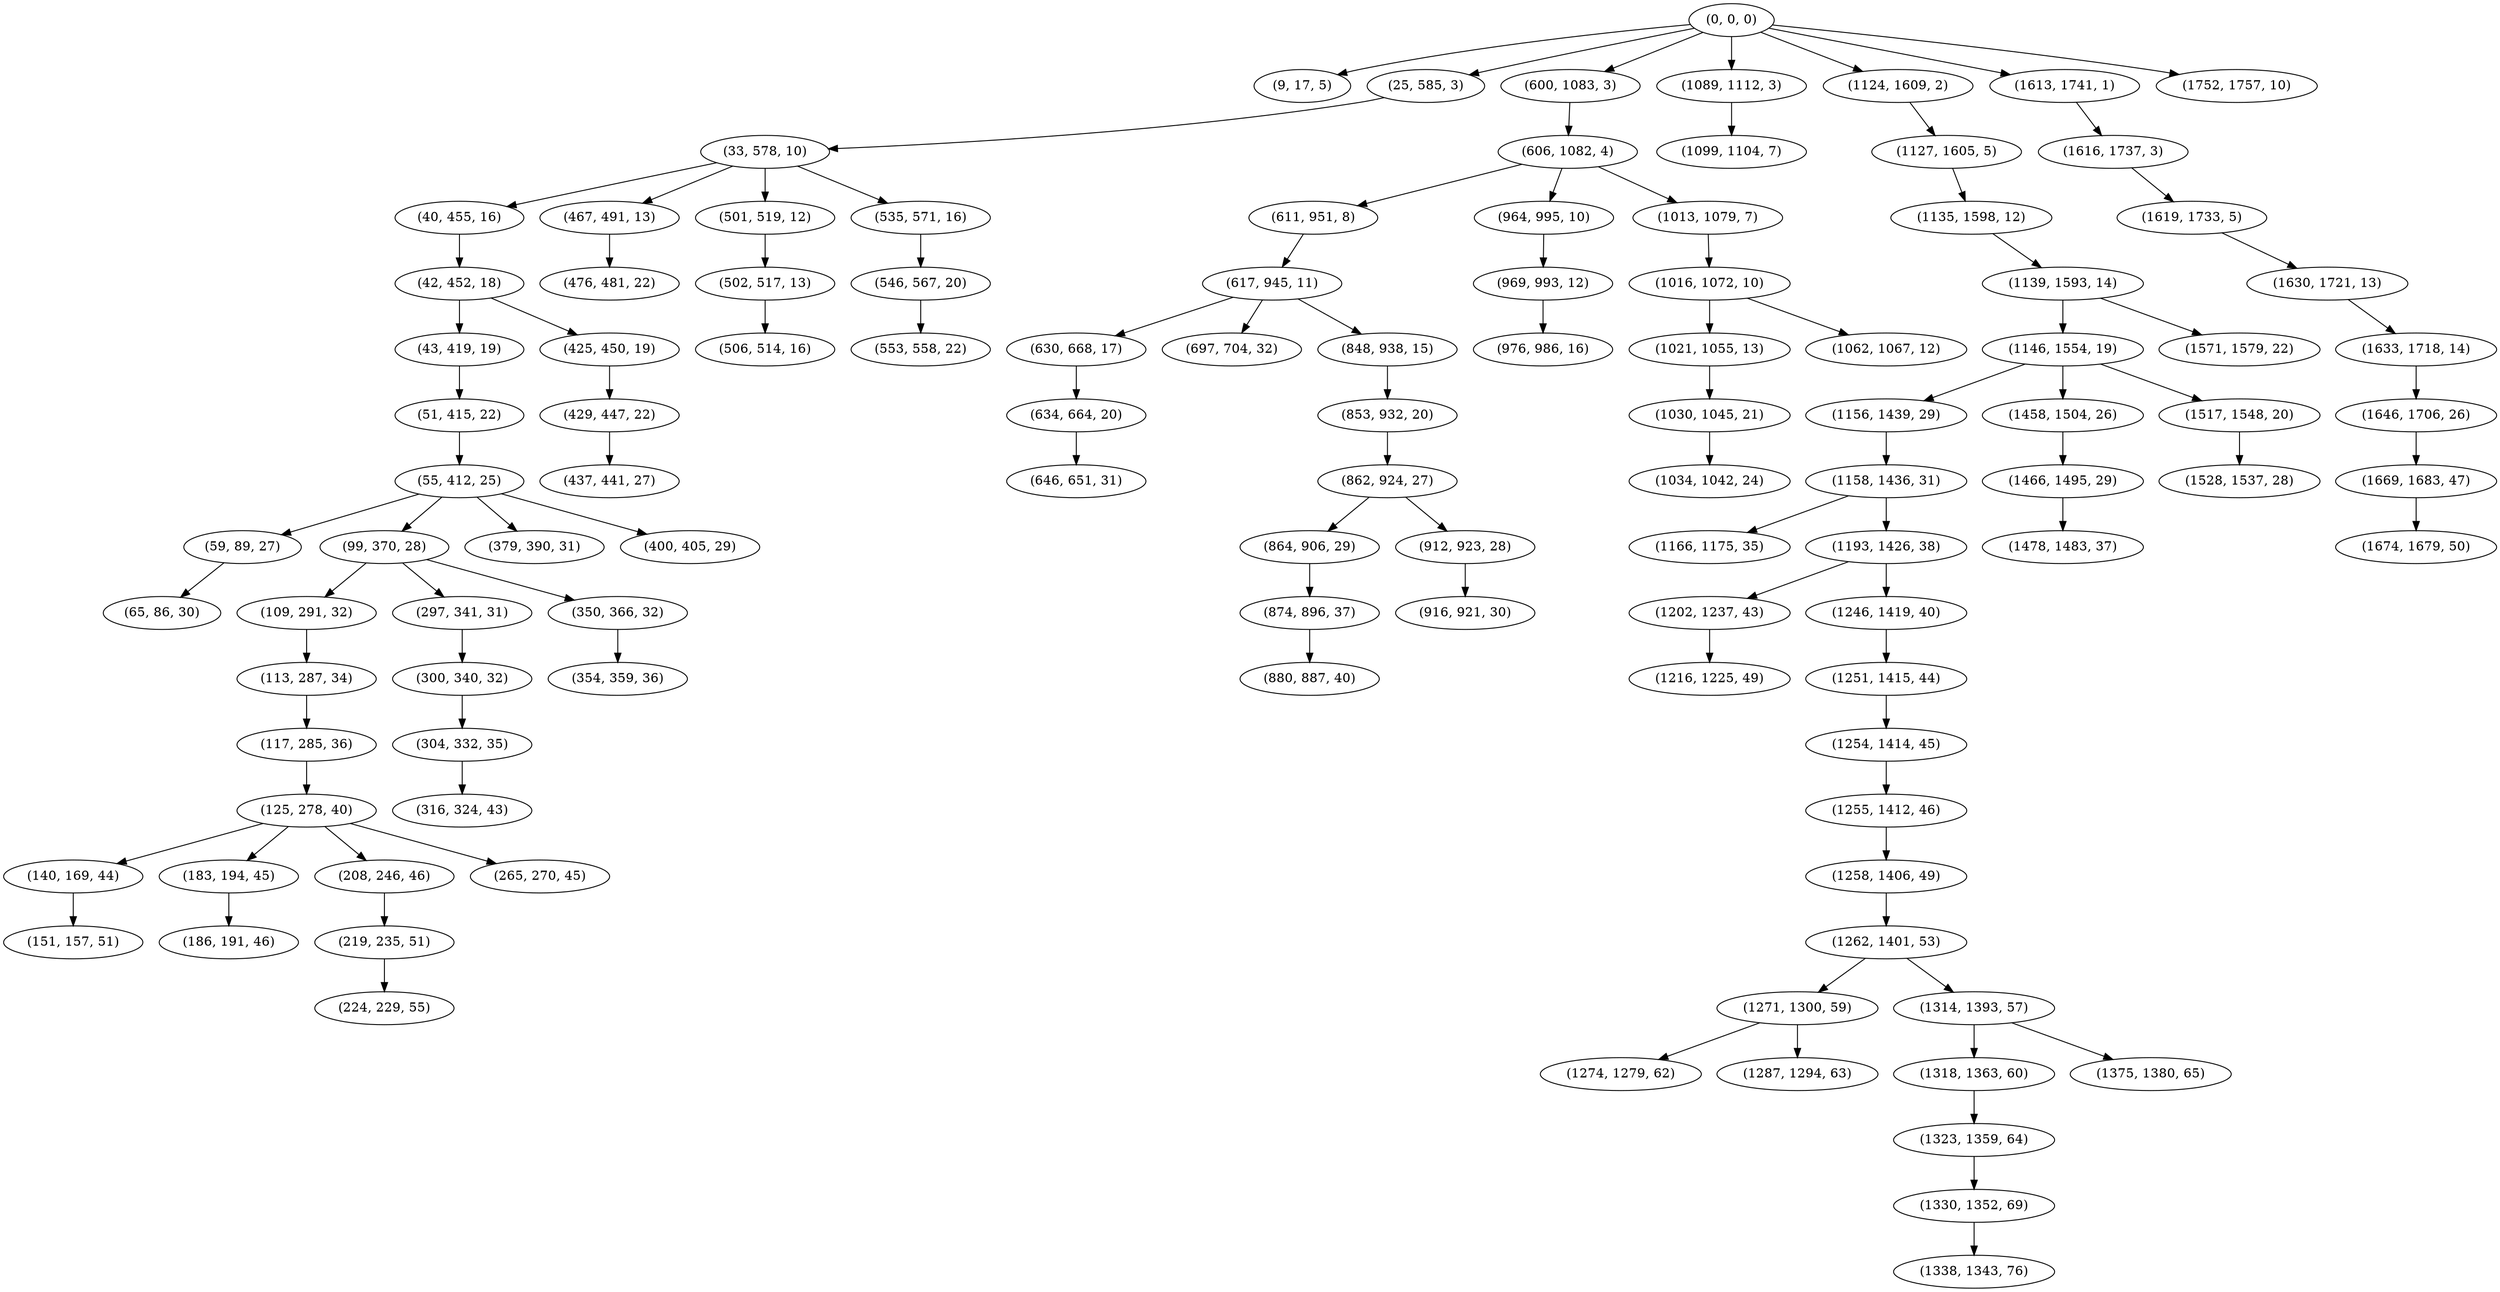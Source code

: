 digraph tree {
    "(0, 0, 0)";
    "(9, 17, 5)";
    "(25, 585, 3)";
    "(33, 578, 10)";
    "(40, 455, 16)";
    "(42, 452, 18)";
    "(43, 419, 19)";
    "(51, 415, 22)";
    "(55, 412, 25)";
    "(59, 89, 27)";
    "(65, 86, 30)";
    "(99, 370, 28)";
    "(109, 291, 32)";
    "(113, 287, 34)";
    "(117, 285, 36)";
    "(125, 278, 40)";
    "(140, 169, 44)";
    "(151, 157, 51)";
    "(183, 194, 45)";
    "(186, 191, 46)";
    "(208, 246, 46)";
    "(219, 235, 51)";
    "(224, 229, 55)";
    "(265, 270, 45)";
    "(297, 341, 31)";
    "(300, 340, 32)";
    "(304, 332, 35)";
    "(316, 324, 43)";
    "(350, 366, 32)";
    "(354, 359, 36)";
    "(379, 390, 31)";
    "(400, 405, 29)";
    "(425, 450, 19)";
    "(429, 447, 22)";
    "(437, 441, 27)";
    "(467, 491, 13)";
    "(476, 481, 22)";
    "(501, 519, 12)";
    "(502, 517, 13)";
    "(506, 514, 16)";
    "(535, 571, 16)";
    "(546, 567, 20)";
    "(553, 558, 22)";
    "(600, 1083, 3)";
    "(606, 1082, 4)";
    "(611, 951, 8)";
    "(617, 945, 11)";
    "(630, 668, 17)";
    "(634, 664, 20)";
    "(646, 651, 31)";
    "(697, 704, 32)";
    "(848, 938, 15)";
    "(853, 932, 20)";
    "(862, 924, 27)";
    "(864, 906, 29)";
    "(874, 896, 37)";
    "(880, 887, 40)";
    "(912, 923, 28)";
    "(916, 921, 30)";
    "(964, 995, 10)";
    "(969, 993, 12)";
    "(976, 986, 16)";
    "(1013, 1079, 7)";
    "(1016, 1072, 10)";
    "(1021, 1055, 13)";
    "(1030, 1045, 21)";
    "(1034, 1042, 24)";
    "(1062, 1067, 12)";
    "(1089, 1112, 3)";
    "(1099, 1104, 7)";
    "(1124, 1609, 2)";
    "(1127, 1605, 5)";
    "(1135, 1598, 12)";
    "(1139, 1593, 14)";
    "(1146, 1554, 19)";
    "(1156, 1439, 29)";
    "(1158, 1436, 31)";
    "(1166, 1175, 35)";
    "(1193, 1426, 38)";
    "(1202, 1237, 43)";
    "(1216, 1225, 49)";
    "(1246, 1419, 40)";
    "(1251, 1415, 44)";
    "(1254, 1414, 45)";
    "(1255, 1412, 46)";
    "(1258, 1406, 49)";
    "(1262, 1401, 53)";
    "(1271, 1300, 59)";
    "(1274, 1279, 62)";
    "(1287, 1294, 63)";
    "(1314, 1393, 57)";
    "(1318, 1363, 60)";
    "(1323, 1359, 64)";
    "(1330, 1352, 69)";
    "(1338, 1343, 76)";
    "(1375, 1380, 65)";
    "(1458, 1504, 26)";
    "(1466, 1495, 29)";
    "(1478, 1483, 37)";
    "(1517, 1548, 20)";
    "(1528, 1537, 28)";
    "(1571, 1579, 22)";
    "(1613, 1741, 1)";
    "(1616, 1737, 3)";
    "(1619, 1733, 5)";
    "(1630, 1721, 13)";
    "(1633, 1718, 14)";
    "(1646, 1706, 26)";
    "(1669, 1683, 47)";
    "(1674, 1679, 50)";
    "(1752, 1757, 10)";
    "(0, 0, 0)" -> "(9, 17, 5)";
    "(0, 0, 0)" -> "(25, 585, 3)";
    "(0, 0, 0)" -> "(600, 1083, 3)";
    "(0, 0, 0)" -> "(1089, 1112, 3)";
    "(0, 0, 0)" -> "(1124, 1609, 2)";
    "(0, 0, 0)" -> "(1613, 1741, 1)";
    "(0, 0, 0)" -> "(1752, 1757, 10)";
    "(25, 585, 3)" -> "(33, 578, 10)";
    "(33, 578, 10)" -> "(40, 455, 16)";
    "(33, 578, 10)" -> "(467, 491, 13)";
    "(33, 578, 10)" -> "(501, 519, 12)";
    "(33, 578, 10)" -> "(535, 571, 16)";
    "(40, 455, 16)" -> "(42, 452, 18)";
    "(42, 452, 18)" -> "(43, 419, 19)";
    "(42, 452, 18)" -> "(425, 450, 19)";
    "(43, 419, 19)" -> "(51, 415, 22)";
    "(51, 415, 22)" -> "(55, 412, 25)";
    "(55, 412, 25)" -> "(59, 89, 27)";
    "(55, 412, 25)" -> "(99, 370, 28)";
    "(55, 412, 25)" -> "(379, 390, 31)";
    "(55, 412, 25)" -> "(400, 405, 29)";
    "(59, 89, 27)" -> "(65, 86, 30)";
    "(99, 370, 28)" -> "(109, 291, 32)";
    "(99, 370, 28)" -> "(297, 341, 31)";
    "(99, 370, 28)" -> "(350, 366, 32)";
    "(109, 291, 32)" -> "(113, 287, 34)";
    "(113, 287, 34)" -> "(117, 285, 36)";
    "(117, 285, 36)" -> "(125, 278, 40)";
    "(125, 278, 40)" -> "(140, 169, 44)";
    "(125, 278, 40)" -> "(183, 194, 45)";
    "(125, 278, 40)" -> "(208, 246, 46)";
    "(125, 278, 40)" -> "(265, 270, 45)";
    "(140, 169, 44)" -> "(151, 157, 51)";
    "(183, 194, 45)" -> "(186, 191, 46)";
    "(208, 246, 46)" -> "(219, 235, 51)";
    "(219, 235, 51)" -> "(224, 229, 55)";
    "(297, 341, 31)" -> "(300, 340, 32)";
    "(300, 340, 32)" -> "(304, 332, 35)";
    "(304, 332, 35)" -> "(316, 324, 43)";
    "(350, 366, 32)" -> "(354, 359, 36)";
    "(425, 450, 19)" -> "(429, 447, 22)";
    "(429, 447, 22)" -> "(437, 441, 27)";
    "(467, 491, 13)" -> "(476, 481, 22)";
    "(501, 519, 12)" -> "(502, 517, 13)";
    "(502, 517, 13)" -> "(506, 514, 16)";
    "(535, 571, 16)" -> "(546, 567, 20)";
    "(546, 567, 20)" -> "(553, 558, 22)";
    "(600, 1083, 3)" -> "(606, 1082, 4)";
    "(606, 1082, 4)" -> "(611, 951, 8)";
    "(606, 1082, 4)" -> "(964, 995, 10)";
    "(606, 1082, 4)" -> "(1013, 1079, 7)";
    "(611, 951, 8)" -> "(617, 945, 11)";
    "(617, 945, 11)" -> "(630, 668, 17)";
    "(617, 945, 11)" -> "(697, 704, 32)";
    "(617, 945, 11)" -> "(848, 938, 15)";
    "(630, 668, 17)" -> "(634, 664, 20)";
    "(634, 664, 20)" -> "(646, 651, 31)";
    "(848, 938, 15)" -> "(853, 932, 20)";
    "(853, 932, 20)" -> "(862, 924, 27)";
    "(862, 924, 27)" -> "(864, 906, 29)";
    "(862, 924, 27)" -> "(912, 923, 28)";
    "(864, 906, 29)" -> "(874, 896, 37)";
    "(874, 896, 37)" -> "(880, 887, 40)";
    "(912, 923, 28)" -> "(916, 921, 30)";
    "(964, 995, 10)" -> "(969, 993, 12)";
    "(969, 993, 12)" -> "(976, 986, 16)";
    "(1013, 1079, 7)" -> "(1016, 1072, 10)";
    "(1016, 1072, 10)" -> "(1021, 1055, 13)";
    "(1016, 1072, 10)" -> "(1062, 1067, 12)";
    "(1021, 1055, 13)" -> "(1030, 1045, 21)";
    "(1030, 1045, 21)" -> "(1034, 1042, 24)";
    "(1089, 1112, 3)" -> "(1099, 1104, 7)";
    "(1124, 1609, 2)" -> "(1127, 1605, 5)";
    "(1127, 1605, 5)" -> "(1135, 1598, 12)";
    "(1135, 1598, 12)" -> "(1139, 1593, 14)";
    "(1139, 1593, 14)" -> "(1146, 1554, 19)";
    "(1139, 1593, 14)" -> "(1571, 1579, 22)";
    "(1146, 1554, 19)" -> "(1156, 1439, 29)";
    "(1146, 1554, 19)" -> "(1458, 1504, 26)";
    "(1146, 1554, 19)" -> "(1517, 1548, 20)";
    "(1156, 1439, 29)" -> "(1158, 1436, 31)";
    "(1158, 1436, 31)" -> "(1166, 1175, 35)";
    "(1158, 1436, 31)" -> "(1193, 1426, 38)";
    "(1193, 1426, 38)" -> "(1202, 1237, 43)";
    "(1193, 1426, 38)" -> "(1246, 1419, 40)";
    "(1202, 1237, 43)" -> "(1216, 1225, 49)";
    "(1246, 1419, 40)" -> "(1251, 1415, 44)";
    "(1251, 1415, 44)" -> "(1254, 1414, 45)";
    "(1254, 1414, 45)" -> "(1255, 1412, 46)";
    "(1255, 1412, 46)" -> "(1258, 1406, 49)";
    "(1258, 1406, 49)" -> "(1262, 1401, 53)";
    "(1262, 1401, 53)" -> "(1271, 1300, 59)";
    "(1262, 1401, 53)" -> "(1314, 1393, 57)";
    "(1271, 1300, 59)" -> "(1274, 1279, 62)";
    "(1271, 1300, 59)" -> "(1287, 1294, 63)";
    "(1314, 1393, 57)" -> "(1318, 1363, 60)";
    "(1314, 1393, 57)" -> "(1375, 1380, 65)";
    "(1318, 1363, 60)" -> "(1323, 1359, 64)";
    "(1323, 1359, 64)" -> "(1330, 1352, 69)";
    "(1330, 1352, 69)" -> "(1338, 1343, 76)";
    "(1458, 1504, 26)" -> "(1466, 1495, 29)";
    "(1466, 1495, 29)" -> "(1478, 1483, 37)";
    "(1517, 1548, 20)" -> "(1528, 1537, 28)";
    "(1613, 1741, 1)" -> "(1616, 1737, 3)";
    "(1616, 1737, 3)" -> "(1619, 1733, 5)";
    "(1619, 1733, 5)" -> "(1630, 1721, 13)";
    "(1630, 1721, 13)" -> "(1633, 1718, 14)";
    "(1633, 1718, 14)" -> "(1646, 1706, 26)";
    "(1646, 1706, 26)" -> "(1669, 1683, 47)";
    "(1669, 1683, 47)" -> "(1674, 1679, 50)";
}
